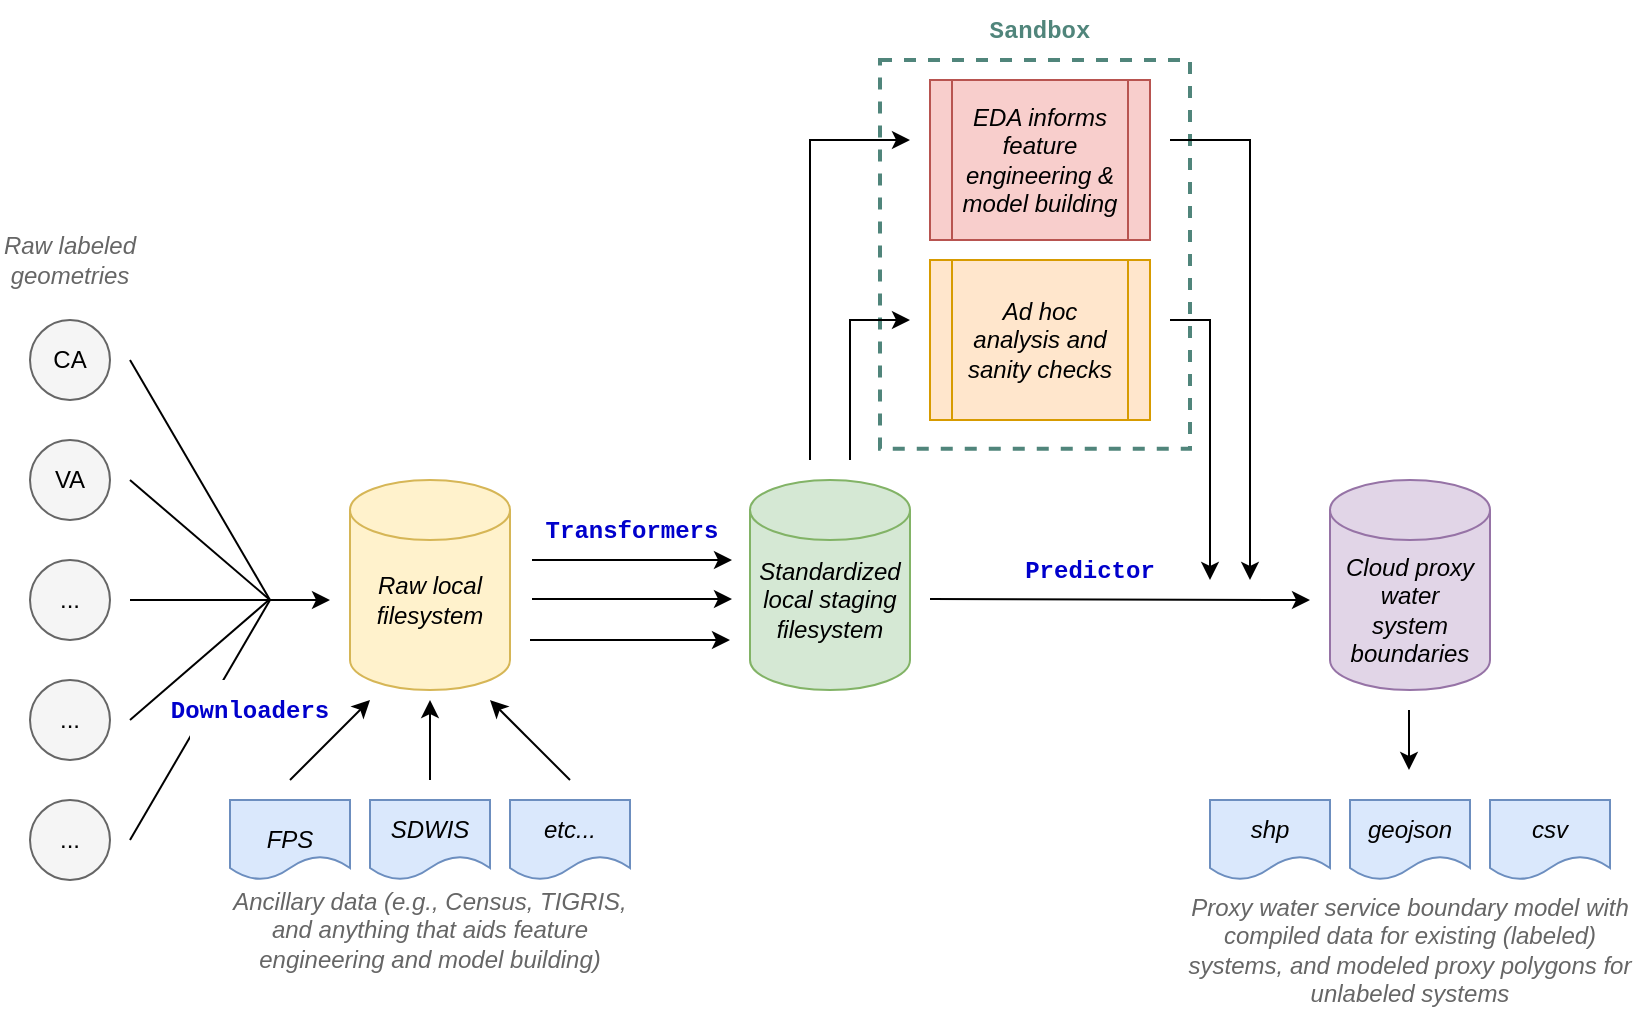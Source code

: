 <mxfile version="15.8.7" type="github">
  <diagram id="tJuNuwM7w041aLE-RxrF" name="Page-1">
    <mxGraphModel dx="1177" dy="727" grid="1" gridSize="10" guides="1" tooltips="1" connect="1" arrows="1" fold="1" page="1" pageScale="1" pageWidth="850" pageHeight="1100" math="0" shadow="0">
      <root>
        <mxCell id="0" />
        <mxCell id="1" parent="0" />
        <mxCell id="s7t7nHPVm9k2qo2n3bWj-88" value="" style="rounded=0;whiteSpace=wrap;html=1;dashed=1;fontFamily=Courier New;fontColor=#666666;strokeWidth=2;fillColor=none;strokeColor=#50857B;" vertex="1" parent="1">
          <mxGeometry x="465" y="30" width="155" height="194.38" as="geometry" />
        </mxCell>
        <mxCell id="s7t7nHPVm9k2qo2n3bWj-1" value="" style="ellipse;whiteSpace=wrap;html=1;aspect=fixed;fillColor=#f5f5f5;fontColor=#333333;strokeColor=#666666;" vertex="1" parent="1">
          <mxGeometry x="40" y="160" width="40" height="40" as="geometry" />
        </mxCell>
        <mxCell id="s7t7nHPVm9k2qo2n3bWj-2" value="" style="ellipse;whiteSpace=wrap;html=1;aspect=fixed;fillColor=#f5f5f5;fontColor=#333333;strokeColor=#666666;" vertex="1" parent="1">
          <mxGeometry x="40" y="220" width="40" height="40" as="geometry" />
        </mxCell>
        <mxCell id="s7t7nHPVm9k2qo2n3bWj-3" value="" style="ellipse;whiteSpace=wrap;html=1;aspect=fixed;fillColor=#f5f5f5;fontColor=#333333;strokeColor=#666666;" vertex="1" parent="1">
          <mxGeometry x="40" y="280" width="40" height="40" as="geometry" />
        </mxCell>
        <mxCell id="s7t7nHPVm9k2qo2n3bWj-4" value="" style="ellipse;whiteSpace=wrap;html=1;aspect=fixed;fillColor=#f5f5f5;fontColor=#333333;strokeColor=#666666;" vertex="1" parent="1">
          <mxGeometry x="40" y="340" width="40" height="40" as="geometry" />
        </mxCell>
        <mxCell id="s7t7nHPVm9k2qo2n3bWj-5" value="" style="ellipse;whiteSpace=wrap;html=1;aspect=fixed;fillColor=#f5f5f5;fontColor=#333333;strokeColor=#666666;" vertex="1" parent="1">
          <mxGeometry x="40" y="400" width="40" height="40" as="geometry" />
        </mxCell>
        <mxCell id="s7t7nHPVm9k2qo2n3bWj-7" value="" style="endArrow=none;html=1;rounded=0;" edge="1" parent="1">
          <mxGeometry width="50" height="50" relative="1" as="geometry">
            <mxPoint x="90" y="420" as="sourcePoint" />
            <mxPoint x="160" y="300" as="targetPoint" />
          </mxGeometry>
        </mxCell>
        <mxCell id="s7t7nHPVm9k2qo2n3bWj-8" value="" style="endArrow=none;html=1;rounded=0;" edge="1" parent="1">
          <mxGeometry width="50" height="50" relative="1" as="geometry">
            <mxPoint x="90" y="180" as="sourcePoint" />
            <mxPoint x="160" y="300" as="targetPoint" />
          </mxGeometry>
        </mxCell>
        <mxCell id="s7t7nHPVm9k2qo2n3bWj-9" value="" style="endArrow=none;html=1;rounded=0;" edge="1" parent="1">
          <mxGeometry width="50" height="50" relative="1" as="geometry">
            <mxPoint x="90" y="240" as="sourcePoint" />
            <mxPoint x="160" y="300" as="targetPoint" />
          </mxGeometry>
        </mxCell>
        <mxCell id="s7t7nHPVm9k2qo2n3bWj-10" value="" style="endArrow=none;html=1;rounded=0;" edge="1" parent="1">
          <mxGeometry width="50" height="50" relative="1" as="geometry">
            <mxPoint x="90" y="300" as="sourcePoint" />
            <mxPoint x="160" y="300" as="targetPoint" />
          </mxGeometry>
        </mxCell>
        <mxCell id="s7t7nHPVm9k2qo2n3bWj-11" value="" style="endArrow=none;html=1;rounded=0;" edge="1" parent="1">
          <mxGeometry width="50" height="50" relative="1" as="geometry">
            <mxPoint x="90" y="360" as="sourcePoint" />
            <mxPoint x="160" y="299.5" as="targetPoint" />
          </mxGeometry>
        </mxCell>
        <mxCell id="s7t7nHPVm9k2qo2n3bWj-12" value="" style="endArrow=classic;html=1;rounded=0;" edge="1" parent="1">
          <mxGeometry width="50" height="50" relative="1" as="geometry">
            <mxPoint x="160" y="300" as="sourcePoint" />
            <mxPoint x="190" y="300" as="targetPoint" />
          </mxGeometry>
        </mxCell>
        <mxCell id="s7t7nHPVm9k2qo2n3bWj-13" value="&lt;i&gt;Raw labeled geometries&lt;/i&gt;" style="text;html=1;strokeColor=none;fillColor=none;align=center;verticalAlign=middle;whiteSpace=wrap;rounded=0;fontColor=#666666;" vertex="1" parent="1">
          <mxGeometry x="25" y="115" width="70" height="30" as="geometry" />
        </mxCell>
        <mxCell id="s7t7nHPVm9k2qo2n3bWj-14" value="CA" style="text;html=1;strokeColor=none;fillColor=none;align=center;verticalAlign=middle;whiteSpace=wrap;rounded=0;" vertex="1" parent="1">
          <mxGeometry x="30" y="165" width="60" height="30" as="geometry" />
        </mxCell>
        <mxCell id="s7t7nHPVm9k2qo2n3bWj-15" value="VA" style="text;html=1;strokeColor=none;fillColor=none;align=center;verticalAlign=middle;whiteSpace=wrap;rounded=0;" vertex="1" parent="1">
          <mxGeometry x="30" y="222.5" width="60" height="35" as="geometry" />
        </mxCell>
        <mxCell id="s7t7nHPVm9k2qo2n3bWj-16" value="&lt;b&gt;&lt;font face=&quot;Courier New&quot;&gt;Downloaders&lt;/font&gt;&lt;/b&gt;" style="text;html=1;strokeColor=none;fillColor=default;align=center;verticalAlign=middle;whiteSpace=wrap;rounded=0;fontColor=#0000CC;" vertex="1" parent="1">
          <mxGeometry x="120" y="340" width="60" height="30" as="geometry" />
        </mxCell>
        <mxCell id="s7t7nHPVm9k2qo2n3bWj-17" value="" style="shape=cylinder3;whiteSpace=wrap;html=1;boundedLbl=1;backgroundOutline=1;size=15;fillColor=#fff2cc;strokeColor=#d6b656;" vertex="1" parent="1">
          <mxGeometry x="200" y="240" width="80" height="105" as="geometry" />
        </mxCell>
        <mxCell id="s7t7nHPVm9k2qo2n3bWj-18" value="&lt;i&gt;Raw local&lt;br&gt;filesystem&lt;/i&gt;" style="text;html=1;strokeColor=none;fillColor=none;align=center;verticalAlign=middle;whiteSpace=wrap;rounded=0;" vertex="1" parent="1">
          <mxGeometry x="205" y="285" width="70" height="30" as="geometry" />
        </mxCell>
        <mxCell id="s7t7nHPVm9k2qo2n3bWj-29" value="" style="shape=document;whiteSpace=wrap;html=1;boundedLbl=1;fillColor=#dae8fc;strokeColor=#6c8ebf;" vertex="1" parent="1">
          <mxGeometry x="140" y="400" width="60" height="40" as="geometry" />
        </mxCell>
        <mxCell id="s7t7nHPVm9k2qo2n3bWj-30" value="" style="shape=document;whiteSpace=wrap;html=1;boundedLbl=1;fillColor=#dae8fc;strokeColor=#6c8ebf;" vertex="1" parent="1">
          <mxGeometry x="210" y="400" width="60" height="40" as="geometry" />
        </mxCell>
        <mxCell id="s7t7nHPVm9k2qo2n3bWj-31" value="" style="shape=document;whiteSpace=wrap;html=1;boundedLbl=1;fillColor=#dae8fc;strokeColor=#6c8ebf;" vertex="1" parent="1">
          <mxGeometry x="280" y="400" width="60" height="40" as="geometry" />
        </mxCell>
        <mxCell id="s7t7nHPVm9k2qo2n3bWj-33" value="" style="endArrow=classic;html=1;rounded=0;" edge="1" parent="1">
          <mxGeometry width="50" height="50" relative="1" as="geometry">
            <mxPoint x="170" y="390" as="sourcePoint" />
            <mxPoint x="210" y="350" as="targetPoint" />
          </mxGeometry>
        </mxCell>
        <mxCell id="s7t7nHPVm9k2qo2n3bWj-34" value="" style="endArrow=classic;html=1;rounded=0;" edge="1" parent="1">
          <mxGeometry width="50" height="50" relative="1" as="geometry">
            <mxPoint x="310" y="390" as="sourcePoint" />
            <mxPoint x="270" y="350" as="targetPoint" />
          </mxGeometry>
        </mxCell>
        <mxCell id="s7t7nHPVm9k2qo2n3bWj-35" value="" style="endArrow=classic;html=1;rounded=0;" edge="1" parent="1">
          <mxGeometry width="50" height="50" relative="1" as="geometry">
            <mxPoint x="240" y="390" as="sourcePoint" />
            <mxPoint x="240" y="350" as="targetPoint" />
          </mxGeometry>
        </mxCell>
        <mxCell id="s7t7nHPVm9k2qo2n3bWj-36" value="&lt;i&gt;Ancillary data (e.g., Census, TIGRIS, and anything that aids feature engineering and model building)&lt;/i&gt;" style="text;html=1;strokeColor=none;fillColor=none;align=center;verticalAlign=middle;whiteSpace=wrap;rounded=0;fontColor=#666666;" vertex="1" parent="1">
          <mxGeometry x="140" y="450" width="200" height="30" as="geometry" />
        </mxCell>
        <mxCell id="s7t7nHPVm9k2qo2n3bWj-37" value="&lt;i&gt;FPS&lt;/i&gt;" style="text;html=1;strokeColor=none;fillColor=none;align=center;verticalAlign=middle;whiteSpace=wrap;rounded=0;" vertex="1" parent="1">
          <mxGeometry x="145" y="400" width="50" height="40" as="geometry" />
        </mxCell>
        <mxCell id="s7t7nHPVm9k2qo2n3bWj-38" value="&lt;i&gt;SDWIS&lt;/i&gt;" style="text;html=1;strokeColor=none;fillColor=none;align=center;verticalAlign=middle;whiteSpace=wrap;rounded=0;" vertex="1" parent="1">
          <mxGeometry x="215" y="400" width="50" height="30" as="geometry" />
        </mxCell>
        <mxCell id="s7t7nHPVm9k2qo2n3bWj-39" value="&lt;i&gt;etc...&lt;/i&gt;" style="text;html=1;strokeColor=none;fillColor=none;align=center;verticalAlign=middle;whiteSpace=wrap;rounded=0;" vertex="1" parent="1">
          <mxGeometry x="285" y="400" width="50" height="30" as="geometry" />
        </mxCell>
        <mxCell id="s7t7nHPVm9k2qo2n3bWj-42" value="" style="endArrow=classic;html=1;rounded=0;" edge="1" parent="1">
          <mxGeometry width="50" height="50" relative="1" as="geometry">
            <mxPoint x="291" y="280" as="sourcePoint" />
            <mxPoint x="391" y="280" as="targetPoint" />
          </mxGeometry>
        </mxCell>
        <mxCell id="s7t7nHPVm9k2qo2n3bWj-43" value="" style="endArrow=classic;html=1;rounded=0;" edge="1" parent="1">
          <mxGeometry width="50" height="50" relative="1" as="geometry">
            <mxPoint x="291" y="299.5" as="sourcePoint" />
            <mxPoint x="391" y="299.5" as="targetPoint" />
          </mxGeometry>
        </mxCell>
        <mxCell id="s7t7nHPVm9k2qo2n3bWj-44" value="" style="endArrow=classic;html=1;rounded=0;" edge="1" parent="1">
          <mxGeometry width="50" height="50" relative="1" as="geometry">
            <mxPoint x="290" y="320" as="sourcePoint" />
            <mxPoint x="390" y="320" as="targetPoint" />
          </mxGeometry>
        </mxCell>
        <mxCell id="s7t7nHPVm9k2qo2n3bWj-45" value="&lt;b&gt;&lt;font face=&quot;Courier New&quot;&gt;Transformers&lt;/font&gt;&lt;/b&gt;" style="text;html=1;strokeColor=none;fillColor=none;align=center;verticalAlign=middle;whiteSpace=wrap;rounded=0;fontColor=#0000CC;" vertex="1" parent="1">
          <mxGeometry x="311" y="250" width="60" height="30" as="geometry" />
        </mxCell>
        <mxCell id="s7t7nHPVm9k2qo2n3bWj-46" value="" style="shape=cylinder3;whiteSpace=wrap;html=1;boundedLbl=1;backgroundOutline=1;size=15;fillColor=#d5e8d4;strokeColor=#82b366;" vertex="1" parent="1">
          <mxGeometry x="400" y="240" width="80" height="105" as="geometry" />
        </mxCell>
        <mxCell id="s7t7nHPVm9k2qo2n3bWj-47" value="&lt;i&gt;Standardized&lt;br&gt;local staging filesystem&lt;/i&gt;" style="text;html=1;strokeColor=none;fillColor=none;align=center;verticalAlign=middle;whiteSpace=wrap;rounded=0;" vertex="1" parent="1">
          <mxGeometry x="405" y="285" width="70" height="30" as="geometry" />
        </mxCell>
        <mxCell id="s7t7nHPVm9k2qo2n3bWj-48" value="" style="endArrow=classic;html=1;rounded=0;" edge="1" parent="1">
          <mxGeometry width="50" height="50" relative="1" as="geometry">
            <mxPoint x="450" y="230" as="sourcePoint" />
            <mxPoint x="480" y="160" as="targetPoint" />
            <Array as="points">
              <mxPoint x="450" y="160" />
            </Array>
          </mxGeometry>
        </mxCell>
        <mxCell id="s7t7nHPVm9k2qo2n3bWj-50" value="" style="shape=process;whiteSpace=wrap;html=1;backgroundOutline=1;fontFamily=Courier New;fillColor=#ffe6cc;strokeColor=#d79b00;" vertex="1" parent="1">
          <mxGeometry x="490" y="130" width="110" height="80" as="geometry" />
        </mxCell>
        <mxCell id="s7t7nHPVm9k2qo2n3bWj-51" value="&lt;i&gt;Ad hoc analysis and sanity checks&lt;/i&gt;" style="text;html=1;strokeColor=none;fillColor=none;align=center;verticalAlign=middle;whiteSpace=wrap;rounded=0;" vertex="1" parent="1">
          <mxGeometry x="505" y="155" width="80" height="30" as="geometry" />
        </mxCell>
        <mxCell id="s7t7nHPVm9k2qo2n3bWj-53" value="" style="endArrow=classic;html=1;rounded=0;" edge="1" parent="1">
          <mxGeometry width="50" height="50" relative="1" as="geometry">
            <mxPoint x="430" y="230" as="sourcePoint" />
            <mxPoint x="480" y="70" as="targetPoint" />
            <Array as="points">
              <mxPoint x="430" y="70" />
            </Array>
          </mxGeometry>
        </mxCell>
        <mxCell id="s7t7nHPVm9k2qo2n3bWj-55" value="" style="shape=process;whiteSpace=wrap;html=1;backgroundOutline=1;fontFamily=Courier New;fillColor=#f8cecc;strokeColor=#b85450;" vertex="1" parent="1">
          <mxGeometry x="490" y="40" width="110" height="80" as="geometry" />
        </mxCell>
        <mxCell id="s7t7nHPVm9k2qo2n3bWj-56" value="&lt;i&gt;EDA informs feature engineering &amp;amp; model building&lt;/i&gt;" style="text;html=1;strokeColor=none;fillColor=none;align=center;verticalAlign=middle;whiteSpace=wrap;rounded=0;" vertex="1" parent="1">
          <mxGeometry x="501.25" y="67.5" width="87.5" height="25" as="geometry" />
        </mxCell>
        <mxCell id="s7t7nHPVm9k2qo2n3bWj-57" value="" style="endArrow=classic;html=1;rounded=0;" edge="1" parent="1">
          <mxGeometry width="50" height="50" relative="1" as="geometry">
            <mxPoint x="490" y="299.5" as="sourcePoint" />
            <mxPoint x="680" y="300" as="targetPoint" />
          </mxGeometry>
        </mxCell>
        <mxCell id="s7t7nHPVm9k2qo2n3bWj-58" value="&lt;b&gt;&lt;font face=&quot;Courier New&quot;&gt;Predictor&lt;/font&gt;&lt;/b&gt;" style="text;html=1;strokeColor=none;fillColor=none;align=center;verticalAlign=middle;whiteSpace=wrap;rounded=0;fontColor=#0000CC;" vertex="1" parent="1">
          <mxGeometry x="540" y="270" width="60" height="30" as="geometry" />
        </mxCell>
        <mxCell id="s7t7nHPVm9k2qo2n3bWj-59" value="" style="shape=cylinder3;whiteSpace=wrap;html=1;boundedLbl=1;backgroundOutline=1;size=15;fillColor=#e1d5e7;strokeColor=#9673a6;" vertex="1" parent="1">
          <mxGeometry x="690" y="240" width="80" height="105" as="geometry" />
        </mxCell>
        <mxCell id="s7t7nHPVm9k2qo2n3bWj-60" value="&lt;i&gt;Cloud proxy water system boundaries&lt;/i&gt;" style="text;html=1;strokeColor=none;fillColor=none;align=center;verticalAlign=middle;whiteSpace=wrap;rounded=0;" vertex="1" parent="1">
          <mxGeometry x="695" y="290" width="70" height="30" as="geometry" />
        </mxCell>
        <mxCell id="s7t7nHPVm9k2qo2n3bWj-61" value="" style="endArrow=classic;html=1;rounded=0;" edge="1" parent="1">
          <mxGeometry width="50" height="50" relative="1" as="geometry">
            <mxPoint x="610" y="70" as="sourcePoint" />
            <mxPoint x="650" y="290" as="targetPoint" />
            <Array as="points">
              <mxPoint x="650" y="70" />
            </Array>
          </mxGeometry>
        </mxCell>
        <mxCell id="s7t7nHPVm9k2qo2n3bWj-63" value="" style="endArrow=classic;html=1;rounded=0;" edge="1" parent="1">
          <mxGeometry width="50" height="50" relative="1" as="geometry">
            <mxPoint x="610" y="160" as="sourcePoint" />
            <mxPoint x="630" y="290" as="targetPoint" />
            <Array as="points">
              <mxPoint x="630" y="160" />
            </Array>
          </mxGeometry>
        </mxCell>
        <mxCell id="s7t7nHPVm9k2qo2n3bWj-64" value="" style="endArrow=classic;html=1;rounded=0;" edge="1" parent="1">
          <mxGeometry width="50" height="50" relative="1" as="geometry">
            <mxPoint x="729.5" y="355" as="sourcePoint" />
            <mxPoint x="729.5" y="385" as="targetPoint" />
          </mxGeometry>
        </mxCell>
        <mxCell id="s7t7nHPVm9k2qo2n3bWj-72" value="" style="shape=document;whiteSpace=wrap;html=1;boundedLbl=1;fillColor=#dae8fc;strokeColor=#6c8ebf;" vertex="1" parent="1">
          <mxGeometry x="630" y="400" width="60" height="40" as="geometry" />
        </mxCell>
        <mxCell id="s7t7nHPVm9k2qo2n3bWj-73" value="" style="shape=document;whiteSpace=wrap;html=1;boundedLbl=1;fillColor=#dae8fc;strokeColor=#6c8ebf;" vertex="1" parent="1">
          <mxGeometry x="700" y="400" width="60" height="40" as="geometry" />
        </mxCell>
        <mxCell id="s7t7nHPVm9k2qo2n3bWj-74" value="" style="shape=document;whiteSpace=wrap;html=1;boundedLbl=1;fillColor=#dae8fc;strokeColor=#6c8ebf;" vertex="1" parent="1">
          <mxGeometry x="770" y="400" width="60" height="40" as="geometry" />
        </mxCell>
        <mxCell id="s7t7nHPVm9k2qo2n3bWj-75" value="&lt;i&gt;Proxy water service boundary model with compiled data for existing (labeled) systems, and modeled proxy polygons for unlabeled systems&lt;/i&gt;" style="text;html=1;strokeColor=none;fillColor=none;align=center;verticalAlign=middle;whiteSpace=wrap;rounded=0;fontColor=#666666;" vertex="1" parent="1">
          <mxGeometry x="615" y="460" width="230" height="30" as="geometry" />
        </mxCell>
        <mxCell id="s7t7nHPVm9k2qo2n3bWj-76" value="&lt;i&gt;shp&lt;/i&gt;" style="text;html=1;strokeColor=none;fillColor=none;align=center;verticalAlign=middle;whiteSpace=wrap;rounded=0;" vertex="1" parent="1">
          <mxGeometry x="635" y="395" width="50" height="40" as="geometry" />
        </mxCell>
        <mxCell id="s7t7nHPVm9k2qo2n3bWj-77" value="&lt;i&gt;geojson&lt;/i&gt;" style="text;html=1;strokeColor=none;fillColor=none;align=center;verticalAlign=middle;whiteSpace=wrap;rounded=0;" vertex="1" parent="1">
          <mxGeometry x="705" y="400" width="50" height="30" as="geometry" />
        </mxCell>
        <mxCell id="s7t7nHPVm9k2qo2n3bWj-78" value="&lt;i&gt;csv&lt;/i&gt;" style="text;html=1;strokeColor=none;fillColor=none;align=center;verticalAlign=middle;whiteSpace=wrap;rounded=0;" vertex="1" parent="1">
          <mxGeometry x="775" y="400" width="50" height="30" as="geometry" />
        </mxCell>
        <mxCell id="s7t7nHPVm9k2qo2n3bWj-81" value="..." style="text;html=1;strokeColor=none;fillColor=none;align=center;verticalAlign=middle;whiteSpace=wrap;rounded=0;" vertex="1" parent="1">
          <mxGeometry x="30" y="282.5" width="60" height="35" as="geometry" />
        </mxCell>
        <mxCell id="s7t7nHPVm9k2qo2n3bWj-82" value="..." style="text;html=1;strokeColor=none;fillColor=none;align=center;verticalAlign=middle;whiteSpace=wrap;rounded=0;" vertex="1" parent="1">
          <mxGeometry x="30" y="342.5" width="60" height="35" as="geometry" />
        </mxCell>
        <mxCell id="s7t7nHPVm9k2qo2n3bWj-83" value="..." style="text;html=1;strokeColor=none;fillColor=none;align=center;verticalAlign=middle;whiteSpace=wrap;rounded=0;" vertex="1" parent="1">
          <mxGeometry x="30" y="402.5" width="60" height="35" as="geometry" />
        </mxCell>
        <mxCell id="s7t7nHPVm9k2qo2n3bWj-85" value="&lt;b&gt;&lt;font face=&quot;Courier New&quot;&gt;Sandbox&lt;/font&gt;&lt;/b&gt;" style="text;html=1;strokeColor=none;fillColor=none;align=center;verticalAlign=middle;whiteSpace=wrap;rounded=0;fontColor=#50857B;" vertex="1" parent="1">
          <mxGeometry x="515" width="60" height="30" as="geometry" />
        </mxCell>
      </root>
    </mxGraphModel>
  </diagram>
</mxfile>
